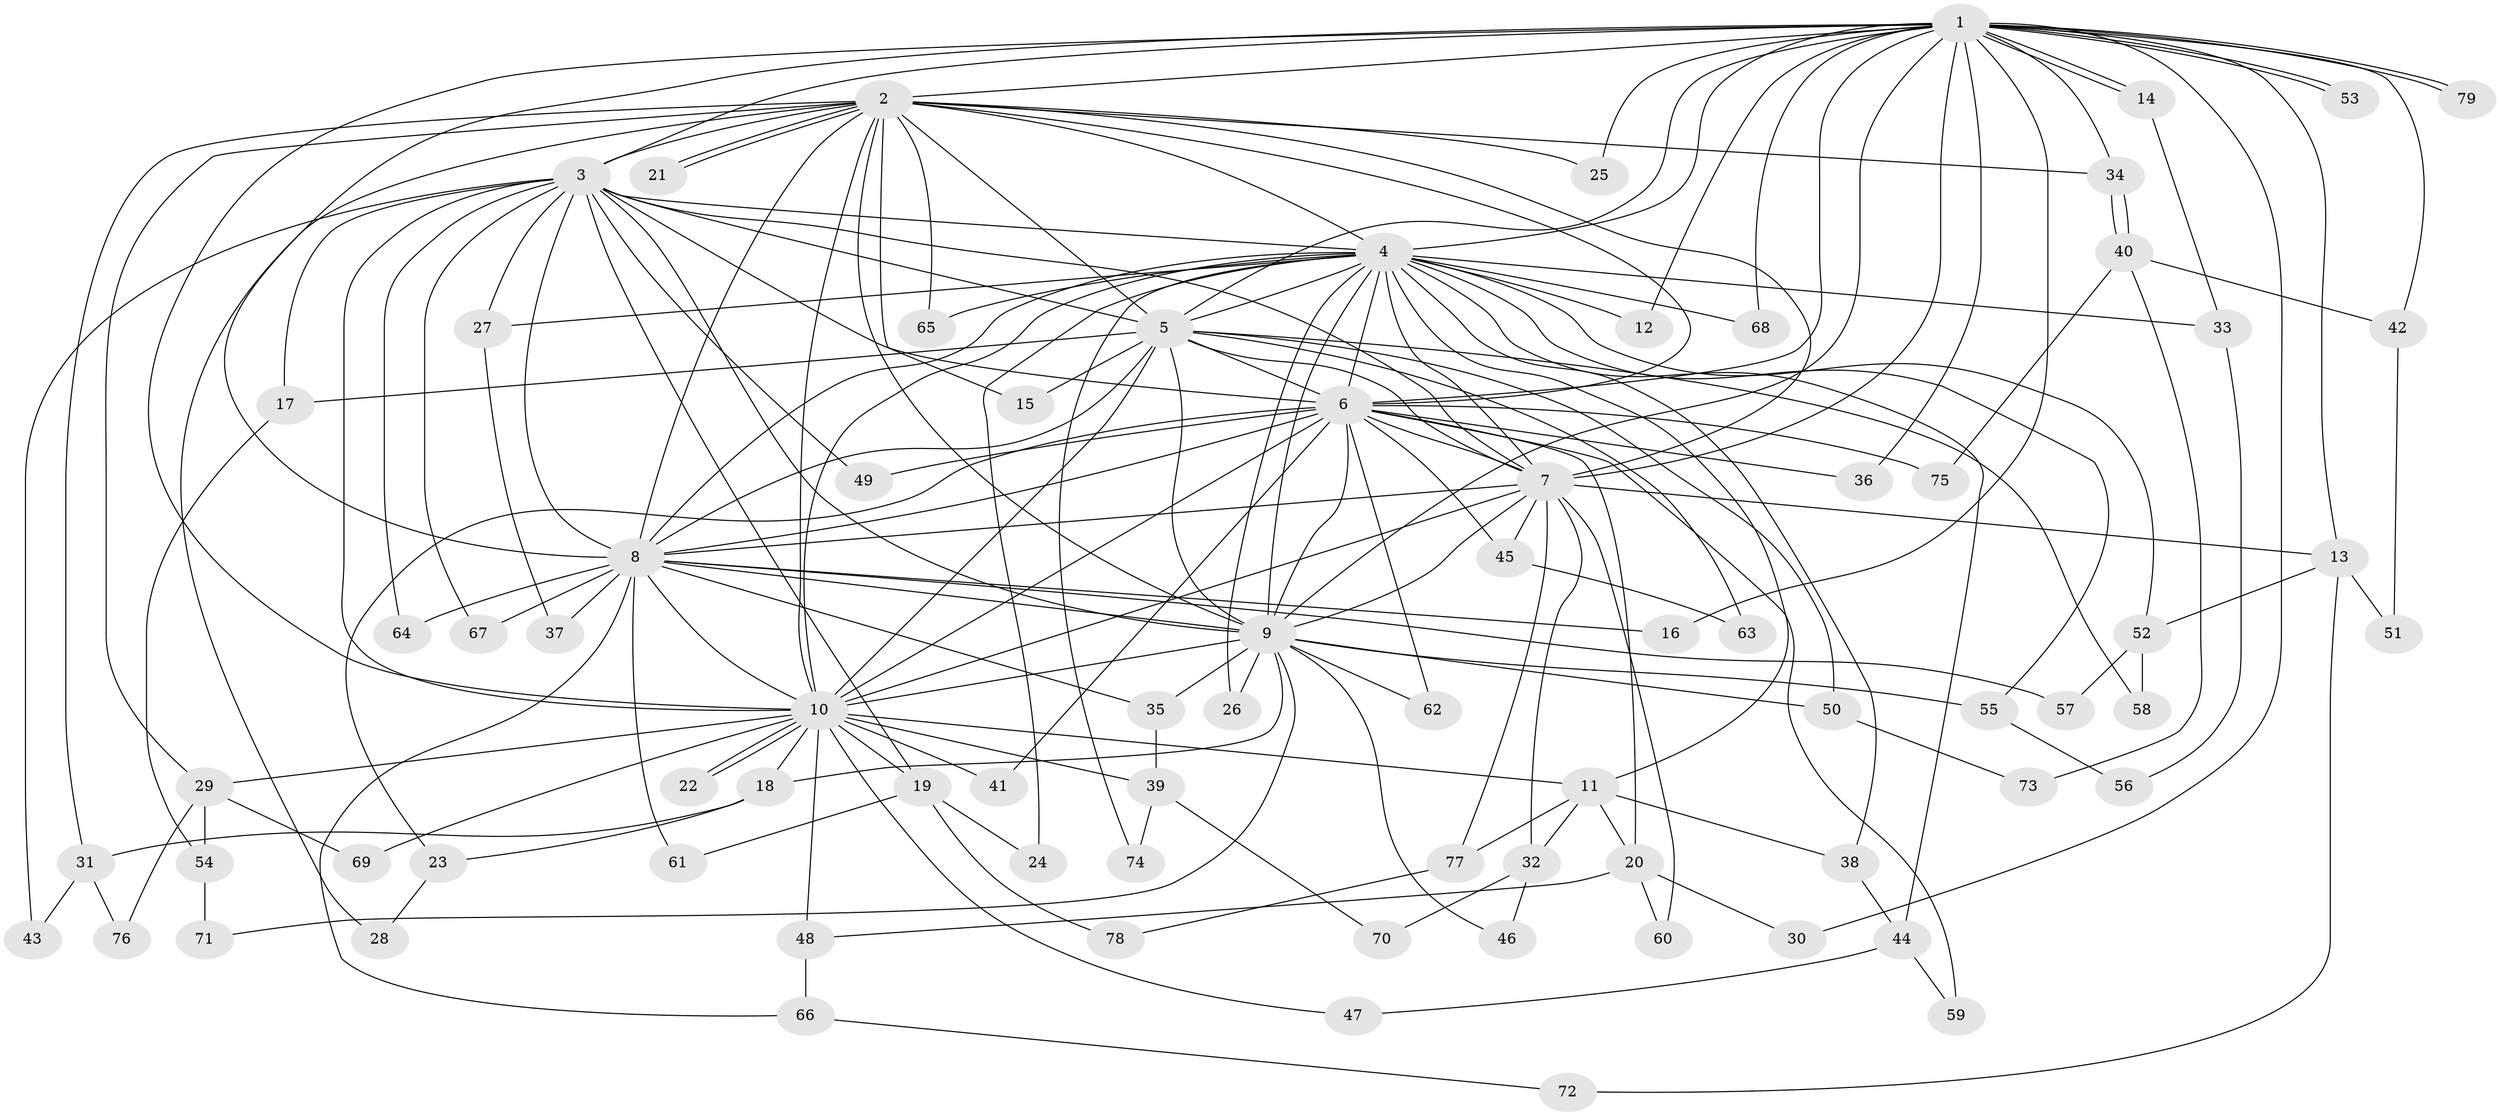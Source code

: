// coarse degree distribution, {20: 0.03333333333333333, 22: 0.016666666666666666, 24: 0.016666666666666666, 11: 0.03333333333333333, 17: 0.016666666666666666, 7: 0.016666666666666666, 2: 0.5333333333333333, 5: 0.08333333333333333, 3: 0.13333333333333333, 4: 0.08333333333333333, 6: 0.016666666666666666, 1: 0.016666666666666666}
// Generated by graph-tools (version 1.1) at 2025/51/02/27/25 19:51:53]
// undirected, 79 vertices, 183 edges
graph export_dot {
graph [start="1"]
  node [color=gray90,style=filled];
  1;
  2;
  3;
  4;
  5;
  6;
  7;
  8;
  9;
  10;
  11;
  12;
  13;
  14;
  15;
  16;
  17;
  18;
  19;
  20;
  21;
  22;
  23;
  24;
  25;
  26;
  27;
  28;
  29;
  30;
  31;
  32;
  33;
  34;
  35;
  36;
  37;
  38;
  39;
  40;
  41;
  42;
  43;
  44;
  45;
  46;
  47;
  48;
  49;
  50;
  51;
  52;
  53;
  54;
  55;
  56;
  57;
  58;
  59;
  60;
  61;
  62;
  63;
  64;
  65;
  66;
  67;
  68;
  69;
  70;
  71;
  72;
  73;
  74;
  75;
  76;
  77;
  78;
  79;
  1 -- 2;
  1 -- 3;
  1 -- 4;
  1 -- 5;
  1 -- 6;
  1 -- 7;
  1 -- 8;
  1 -- 9;
  1 -- 10;
  1 -- 12;
  1 -- 13;
  1 -- 14;
  1 -- 14;
  1 -- 16;
  1 -- 25;
  1 -- 30;
  1 -- 34;
  1 -- 36;
  1 -- 42;
  1 -- 53;
  1 -- 53;
  1 -- 68;
  1 -- 79;
  1 -- 79;
  2 -- 3;
  2 -- 4;
  2 -- 5;
  2 -- 6;
  2 -- 7;
  2 -- 8;
  2 -- 9;
  2 -- 10;
  2 -- 15;
  2 -- 21;
  2 -- 21;
  2 -- 25;
  2 -- 28;
  2 -- 29;
  2 -- 31;
  2 -- 34;
  2 -- 65;
  3 -- 4;
  3 -- 5;
  3 -- 6;
  3 -- 7;
  3 -- 8;
  3 -- 9;
  3 -- 10;
  3 -- 17;
  3 -- 19;
  3 -- 27;
  3 -- 43;
  3 -- 49;
  3 -- 64;
  3 -- 67;
  4 -- 5;
  4 -- 6;
  4 -- 7;
  4 -- 8;
  4 -- 9;
  4 -- 10;
  4 -- 11;
  4 -- 12;
  4 -- 24;
  4 -- 26;
  4 -- 27;
  4 -- 33;
  4 -- 38;
  4 -- 44;
  4 -- 52;
  4 -- 55;
  4 -- 65;
  4 -- 68;
  4 -- 74;
  5 -- 6;
  5 -- 7;
  5 -- 8;
  5 -- 9;
  5 -- 10;
  5 -- 15;
  5 -- 17;
  5 -- 50;
  5 -- 58;
  5 -- 63;
  6 -- 7;
  6 -- 8;
  6 -- 9;
  6 -- 10;
  6 -- 20;
  6 -- 23;
  6 -- 36;
  6 -- 41;
  6 -- 45;
  6 -- 49;
  6 -- 59;
  6 -- 62;
  6 -- 75;
  7 -- 8;
  7 -- 9;
  7 -- 10;
  7 -- 13;
  7 -- 32;
  7 -- 45;
  7 -- 60;
  7 -- 77;
  8 -- 9;
  8 -- 10;
  8 -- 16;
  8 -- 35;
  8 -- 37;
  8 -- 57;
  8 -- 61;
  8 -- 64;
  8 -- 66;
  8 -- 67;
  9 -- 10;
  9 -- 18;
  9 -- 26;
  9 -- 35;
  9 -- 46;
  9 -- 50;
  9 -- 55;
  9 -- 62;
  9 -- 71;
  10 -- 11;
  10 -- 18;
  10 -- 19;
  10 -- 22;
  10 -- 22;
  10 -- 29;
  10 -- 39;
  10 -- 41;
  10 -- 47;
  10 -- 48;
  10 -- 69;
  11 -- 20;
  11 -- 32;
  11 -- 38;
  11 -- 77;
  13 -- 51;
  13 -- 52;
  13 -- 72;
  14 -- 33;
  17 -- 54;
  18 -- 23;
  18 -- 31;
  19 -- 24;
  19 -- 61;
  19 -- 78;
  20 -- 30;
  20 -- 48;
  20 -- 60;
  23 -- 28;
  27 -- 37;
  29 -- 54;
  29 -- 69;
  29 -- 76;
  31 -- 43;
  31 -- 76;
  32 -- 46;
  32 -- 70;
  33 -- 56;
  34 -- 40;
  34 -- 40;
  35 -- 39;
  38 -- 44;
  39 -- 70;
  39 -- 74;
  40 -- 42;
  40 -- 73;
  40 -- 75;
  42 -- 51;
  44 -- 47;
  44 -- 59;
  45 -- 63;
  48 -- 66;
  50 -- 73;
  52 -- 57;
  52 -- 58;
  54 -- 71;
  55 -- 56;
  66 -- 72;
  77 -- 78;
}

